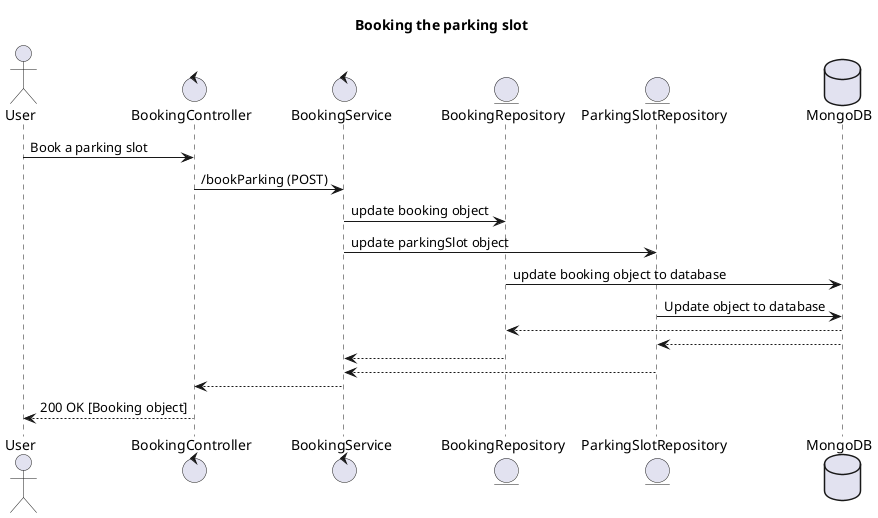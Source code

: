 @startuml
title "Booking the parking slot"

actor User
control "BookingController" as Controller
control "BookingService" as Service
entity BookingRepository as Dao1
entity ParkingSlotRepository as Dao2
database MongoDB as DB

User -> Controller : Book a parking slot
Controller -> Service : /bookParking (POST)
Service -> Dao1 : update booking object
Service -> Dao2 : update parkingSlot object
Dao1 -> DB : update booking object to database
Dao2 -> DB : Update object to database
DB --> Dao1 :
DB --> Dao2
Dao1 --> Service
Dao2 --> Service
Service --> Controller
Controller --> User : 200 OK [Booking object]

@enduml